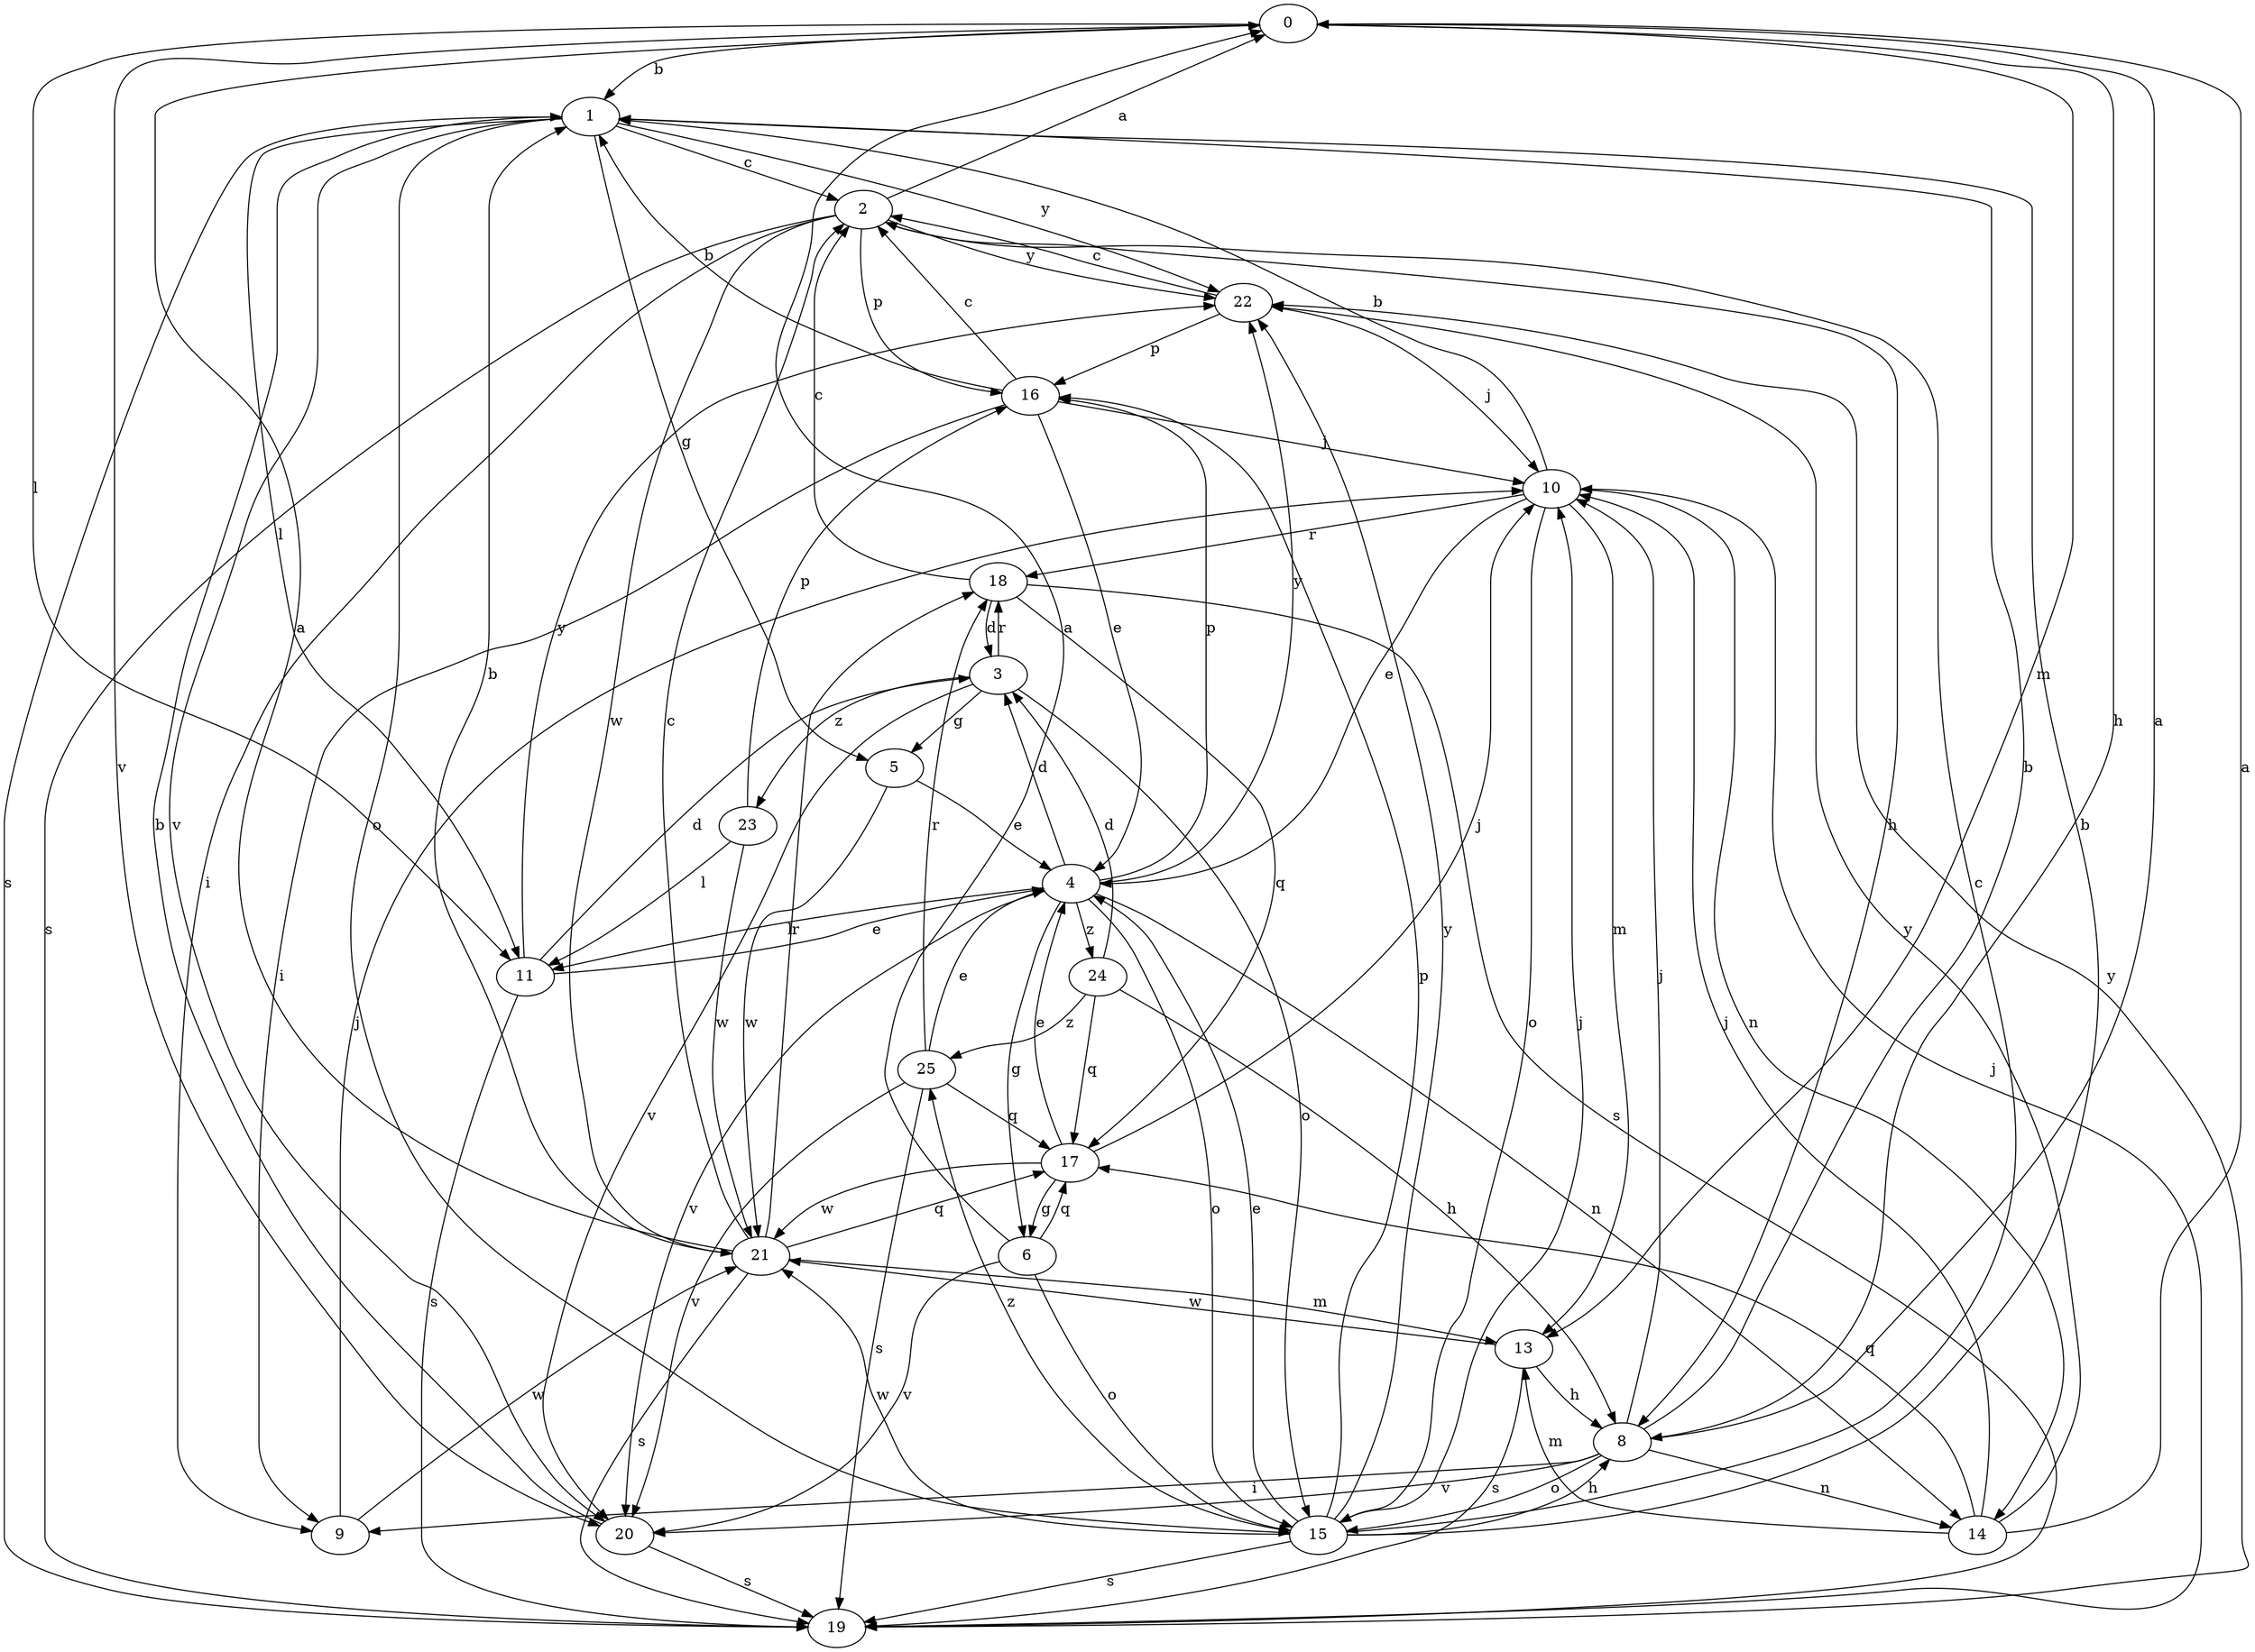 strict digraph  {
0;
1;
2;
3;
4;
5;
6;
8;
9;
10;
11;
13;
14;
15;
16;
17;
18;
19;
20;
21;
22;
23;
24;
25;
0 -> 1  [label=b];
0 -> 8  [label=h];
0 -> 11  [label=l];
0 -> 13  [label=m];
0 -> 20  [label=v];
1 -> 2  [label=c];
1 -> 5  [label=g];
1 -> 11  [label=l];
1 -> 15  [label=o];
1 -> 19  [label=s];
1 -> 20  [label=v];
1 -> 22  [label=y];
2 -> 0  [label=a];
2 -> 8  [label=h];
2 -> 9  [label=i];
2 -> 16  [label=p];
2 -> 19  [label=s];
2 -> 21  [label=w];
2 -> 22  [label=y];
3 -> 5  [label=g];
3 -> 15  [label=o];
3 -> 18  [label=r];
3 -> 20  [label=v];
3 -> 23  [label=z];
4 -> 3  [label=d];
4 -> 6  [label=g];
4 -> 11  [label=l];
4 -> 14  [label=n];
4 -> 15  [label=o];
4 -> 16  [label=p];
4 -> 20  [label=v];
4 -> 22  [label=y];
4 -> 24  [label=z];
5 -> 4  [label=e];
5 -> 21  [label=w];
6 -> 0  [label=a];
6 -> 15  [label=o];
6 -> 17  [label=q];
6 -> 20  [label=v];
8 -> 0  [label=a];
8 -> 1  [label=b];
8 -> 9  [label=i];
8 -> 10  [label=j];
8 -> 14  [label=n];
8 -> 15  [label=o];
8 -> 20  [label=v];
9 -> 10  [label=j];
9 -> 21  [label=w];
10 -> 1  [label=b];
10 -> 4  [label=e];
10 -> 13  [label=m];
10 -> 14  [label=n];
10 -> 15  [label=o];
10 -> 18  [label=r];
11 -> 3  [label=d];
11 -> 4  [label=e];
11 -> 19  [label=s];
11 -> 22  [label=y];
13 -> 8  [label=h];
13 -> 19  [label=s];
13 -> 21  [label=w];
14 -> 0  [label=a];
14 -> 10  [label=j];
14 -> 13  [label=m];
14 -> 17  [label=q];
14 -> 22  [label=y];
15 -> 1  [label=b];
15 -> 2  [label=c];
15 -> 4  [label=e];
15 -> 8  [label=h];
15 -> 10  [label=j];
15 -> 16  [label=p];
15 -> 19  [label=s];
15 -> 21  [label=w];
15 -> 22  [label=y];
15 -> 25  [label=z];
16 -> 1  [label=b];
16 -> 2  [label=c];
16 -> 4  [label=e];
16 -> 9  [label=i];
16 -> 10  [label=j];
17 -> 4  [label=e];
17 -> 6  [label=g];
17 -> 10  [label=j];
17 -> 21  [label=w];
18 -> 2  [label=c];
18 -> 3  [label=d];
18 -> 17  [label=q];
18 -> 19  [label=s];
19 -> 10  [label=j];
19 -> 22  [label=y];
20 -> 1  [label=b];
20 -> 19  [label=s];
21 -> 0  [label=a];
21 -> 1  [label=b];
21 -> 2  [label=c];
21 -> 13  [label=m];
21 -> 17  [label=q];
21 -> 18  [label=r];
21 -> 19  [label=s];
22 -> 2  [label=c];
22 -> 10  [label=j];
22 -> 16  [label=p];
23 -> 11  [label=l];
23 -> 16  [label=p];
23 -> 21  [label=w];
24 -> 3  [label=d];
24 -> 8  [label=h];
24 -> 17  [label=q];
24 -> 25  [label=z];
25 -> 4  [label=e];
25 -> 17  [label=q];
25 -> 18  [label=r];
25 -> 19  [label=s];
25 -> 20  [label=v];
}
